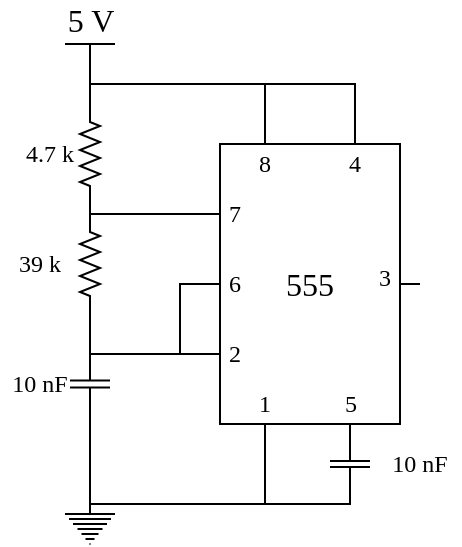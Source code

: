 <mxfile version="20.7.4" type="device"><diagram id="w51zfaZmjY4Urim1S8Zd" name="Page-1"><mxGraphModel dx="530" dy="590" grid="1" gridSize="10" guides="1" tooltips="1" connect="1" arrows="1" fold="1" page="1" pageScale="1" pageWidth="827" pageHeight="1169" math="0" shadow="0"><root><mxCell id="0"/><mxCell id="1" parent="0"/><mxCell id="JM39DEe3ExKSo1kenE-E-18" style="edgeStyle=orthogonalEdgeStyle;rounded=0;orthogonalLoop=1;jettySize=auto;html=1;exitX=0;exitY=0.25;exitDx=0;exitDy=0;entryX=1;entryY=0.5;entryDx=0;entryDy=0;entryPerimeter=0;fontFamily=Charter;fontSize=16;endArrow=none;endFill=0;" edge="1" parent="1" source="JM39DEe3ExKSo1kenE-E-1" target="JM39DEe3ExKSo1kenE-E-7"><mxGeometry relative="1" as="geometry"><Array as="points"><mxPoint x="255" y="545"/></Array></mxGeometry></mxCell><mxCell id="JM39DEe3ExKSo1kenE-E-20" style="edgeStyle=orthogonalEdgeStyle;rounded=0;orthogonalLoop=1;jettySize=auto;html=1;exitX=0;exitY=0.75;exitDx=0;exitDy=0;entryX=1;entryY=0.5;entryDx=0;entryDy=0;entryPerimeter=0;fontFamily=Charter;fontSize=16;endArrow=none;endFill=0;" edge="1" parent="1" source="JM39DEe3ExKSo1kenE-E-1" target="JM39DEe3ExKSo1kenE-E-4"><mxGeometry relative="1" as="geometry"/></mxCell><mxCell id="JM39DEe3ExKSo1kenE-E-23" style="edgeStyle=orthogonalEdgeStyle;rounded=0;orthogonalLoop=1;jettySize=auto;html=1;exitX=0.75;exitY=1;exitDx=0;exitDy=0;entryX=0;entryY=0.5;entryDx=0;entryDy=0;entryPerimeter=0;fontFamily=Charter;fontSize=16;endArrow=none;endFill=0;" edge="1" parent="1" source="JM39DEe3ExKSo1kenE-E-1" target="JM39DEe3ExKSo1kenE-E-13"><mxGeometry relative="1" as="geometry"/></mxCell><mxCell id="JM39DEe3ExKSo1kenE-E-25" style="edgeStyle=orthogonalEdgeStyle;rounded=0;orthogonalLoop=1;jettySize=auto;html=1;exitX=0.25;exitY=1;exitDx=0;exitDy=0;entryX=0.5;entryY=0;entryDx=0;entryDy=0;entryPerimeter=0;fontFamily=Charter;fontSize=16;endArrow=none;endFill=0;" edge="1" parent="1" source="JM39DEe3ExKSo1kenE-E-1" target="JM39DEe3ExKSo1kenE-E-17"><mxGeometry relative="1" as="geometry"><Array as="points"><mxPoint x="342" y="690"/></Array></mxGeometry></mxCell><mxCell id="JM39DEe3ExKSo1kenE-E-26" style="edgeStyle=orthogonalEdgeStyle;rounded=0;orthogonalLoop=1;jettySize=auto;html=1;exitX=1;exitY=0.5;exitDx=0;exitDy=0;entryX=1;entryY=0.5;entryDx=0;entryDy=0;entryPerimeter=0;fontFamily=Charter;fontSize=16;endArrow=none;endFill=0;" edge="1" parent="1" source="JM39DEe3ExKSo1kenE-E-1"><mxGeometry relative="1" as="geometry"><mxPoint x="420" y="580.0" as="targetPoint"/></mxGeometry></mxCell><mxCell id="JM39DEe3ExKSo1kenE-E-42" style="edgeStyle=orthogonalEdgeStyle;rounded=0;orthogonalLoop=1;jettySize=auto;html=1;exitX=0.25;exitY=0;exitDx=0;exitDy=0;entryX=0.5;entryY=0;entryDx=0;entryDy=0;entryPerimeter=0;fontFamily=Charter;fontSize=12;endArrow=none;endFill=0;" edge="1" parent="1" source="JM39DEe3ExKSo1kenE-E-1" target="JM39DEe3ExKSo1kenE-E-16"><mxGeometry relative="1" as="geometry"><Array as="points"><mxPoint x="343" y="480"/></Array></mxGeometry></mxCell><mxCell id="JM39DEe3ExKSo1kenE-E-43" style="edgeStyle=orthogonalEdgeStyle;rounded=0;orthogonalLoop=1;jettySize=auto;html=1;exitX=0.75;exitY=0;exitDx=0;exitDy=0;entryX=0.5;entryY=0;entryDx=0;entryDy=0;entryPerimeter=0;fontFamily=Charter;fontSize=12;endArrow=none;endFill=0;" edge="1" parent="1" source="JM39DEe3ExKSo1kenE-E-1" target="JM39DEe3ExKSo1kenE-E-16"><mxGeometry relative="1" as="geometry"><Array as="points"><mxPoint x="388" y="480"/></Array></mxGeometry></mxCell><mxCell id="JM39DEe3ExKSo1kenE-E-1" value="555" style="rounded=0;whiteSpace=wrap;html=1;fontFamily=Charter;fontSize=16;" vertex="1" parent="1"><mxGeometry x="320" y="510" width="90" height="140" as="geometry"/></mxCell><mxCell id="JM39DEe3ExKSo1kenE-E-4" value="" style="pointerEvents=1;verticalLabelPosition=bottom;shadow=0;dashed=0;align=center;html=1;verticalAlign=top;shape=mxgraph.electrical.resistors.resistor_2;rotation=90;" vertex="1" parent="1"><mxGeometry x="230" y="565" width="50" height="10" as="geometry"/></mxCell><mxCell id="JM39DEe3ExKSo1kenE-E-22" style="edgeStyle=orthogonalEdgeStyle;rounded=0;orthogonalLoop=1;jettySize=auto;html=1;exitX=1;exitY=0.5;exitDx=0;exitDy=0;exitPerimeter=0;entryX=0.5;entryY=0;entryDx=0;entryDy=0;entryPerimeter=0;fontFamily=Charter;fontSize=16;endArrow=none;endFill=0;" edge="1" parent="1" source="JM39DEe3ExKSo1kenE-E-6" target="JM39DEe3ExKSo1kenE-E-17"><mxGeometry relative="1" as="geometry"/></mxCell><mxCell id="JM39DEe3ExKSo1kenE-E-6" value="" style="pointerEvents=1;verticalLabelPosition=bottom;shadow=0;dashed=0;align=center;html=1;verticalAlign=top;shape=mxgraph.electrical.capacitors.capacitor_1;rotation=90;" vertex="1" parent="1"><mxGeometry x="237.5" y="620" width="35" height="20" as="geometry"/></mxCell><mxCell id="JM39DEe3ExKSo1kenE-E-35" style="edgeStyle=orthogonalEdgeStyle;rounded=0;orthogonalLoop=1;jettySize=auto;html=1;exitX=0;exitY=0.5;exitDx=0;exitDy=0;exitPerimeter=0;entryX=0.5;entryY=0;entryDx=0;entryDy=0;entryPerimeter=0;fontFamily=Charter;fontSize=16;endArrow=none;endFill=0;" edge="1" parent="1" source="JM39DEe3ExKSo1kenE-E-7" target="JM39DEe3ExKSo1kenE-E-16"><mxGeometry relative="1" as="geometry"/></mxCell><mxCell id="JM39DEe3ExKSo1kenE-E-7" value="" style="pointerEvents=1;verticalLabelPosition=bottom;shadow=0;dashed=0;align=center;html=1;verticalAlign=top;shape=mxgraph.electrical.resistors.resistor_2;rotation=90;" vertex="1" parent="1"><mxGeometry x="230" y="510" width="50" height="10" as="geometry"/></mxCell><mxCell id="JM39DEe3ExKSo1kenE-E-24" style="edgeStyle=orthogonalEdgeStyle;rounded=0;orthogonalLoop=1;jettySize=auto;html=1;exitX=1;exitY=0.5;exitDx=0;exitDy=0;exitPerimeter=0;entryX=0.5;entryY=0;entryDx=0;entryDy=0;entryPerimeter=0;fontFamily=Charter;fontSize=16;endArrow=none;endFill=0;" edge="1" parent="1" source="JM39DEe3ExKSo1kenE-E-13" target="JM39DEe3ExKSo1kenE-E-17"><mxGeometry relative="1" as="geometry"><Array as="points"><mxPoint x="385" y="690"/></Array></mxGeometry></mxCell><mxCell id="JM39DEe3ExKSo1kenE-E-13" value="" style="pointerEvents=1;verticalLabelPosition=bottom;shadow=0;dashed=0;align=center;html=1;verticalAlign=top;shape=mxgraph.electrical.capacitors.capacitor_1;rotation=90;" vertex="1" parent="1"><mxGeometry x="370" y="660" width="30" height="20" as="geometry"/></mxCell><mxCell id="JM39DEe3ExKSo1kenE-E-17" value="" style="pointerEvents=1;verticalLabelPosition=bottom;shadow=0;dashed=0;align=center;html=1;verticalAlign=top;shape=mxgraph.electrical.signal_sources.protective_earth;fontFamily=Charter;fontSize=16;" vertex="1" parent="1"><mxGeometry x="242.5" y="690" width="25" height="20" as="geometry"/></mxCell><mxCell id="JM39DEe3ExKSo1kenE-E-21" style="edgeStyle=orthogonalEdgeStyle;rounded=0;orthogonalLoop=1;jettySize=auto;html=1;exitX=0;exitY=0.5;exitDx=0;exitDy=0;entryX=0;entryY=0.75;entryDx=0;entryDy=0;fontFamily=Charter;fontSize=16;endArrow=none;endFill=0;" edge="1" parent="1" source="JM39DEe3ExKSo1kenE-E-1" target="JM39DEe3ExKSo1kenE-E-1"><mxGeometry relative="1" as="geometry"><Array as="points"><mxPoint x="300" y="580"/><mxPoint x="300" y="615"/></Array></mxGeometry></mxCell><mxCell id="JM39DEe3ExKSo1kenE-E-16" value="5 V" style="verticalLabelPosition=top;verticalAlign=bottom;shape=mxgraph.electrical.signal_sources.vdd;shadow=0;dashed=0;align=center;strokeWidth=1;fontSize=16;html=1;flipV=1;fontFamily=Charter;" vertex="1" parent="1"><mxGeometry x="242.5" y="460" width="25" height="20" as="geometry"/></mxCell><mxCell id="JM39DEe3ExKSo1kenE-E-36" value="1" style="text;html=1;strokeColor=none;fillColor=none;align=center;verticalAlign=middle;whiteSpace=wrap;rounded=0;fontFamily=Charter;fontSize=12;" vertex="1" parent="1"><mxGeometry x="335" y="630" width="15" height="20" as="geometry"/></mxCell><mxCell id="JM39DEe3ExKSo1kenE-E-37" value="5" style="text;html=1;strokeColor=none;fillColor=none;align=center;verticalAlign=middle;whiteSpace=wrap;rounded=0;fontFamily=Charter;fontSize=12;" vertex="1" parent="1"><mxGeometry x="377.5" y="630" width="15" height="20" as="geometry"/></mxCell><mxCell id="JM39DEe3ExKSo1kenE-E-38" value="2" style="text;html=1;strokeColor=none;fillColor=none;align=center;verticalAlign=middle;whiteSpace=wrap;rounded=0;fontFamily=Charter;fontSize=12;" vertex="1" parent="1"><mxGeometry x="320" y="605" width="15" height="20" as="geometry"/></mxCell><mxCell id="JM39DEe3ExKSo1kenE-E-39" value="6" style="text;html=1;strokeColor=none;fillColor=none;align=center;verticalAlign=middle;whiteSpace=wrap;rounded=0;fontFamily=Charter;fontSize=12;" vertex="1" parent="1"><mxGeometry x="320" y="570" width="15" height="20" as="geometry"/></mxCell><mxCell id="JM39DEe3ExKSo1kenE-E-40" value="7" style="text;html=1;strokeColor=none;fillColor=none;align=center;verticalAlign=middle;whiteSpace=wrap;rounded=0;fontFamily=Charter;fontSize=12;" vertex="1" parent="1"><mxGeometry x="320" y="535" width="15" height="20" as="geometry"/></mxCell><mxCell id="JM39DEe3ExKSo1kenE-E-41" value="3" style="text;html=1;strokeColor=none;fillColor=none;align=center;verticalAlign=middle;whiteSpace=wrap;rounded=0;fontFamily=Charter;fontSize=12;" vertex="1" parent="1"><mxGeometry x="395" y="566.88" width="15" height="20" as="geometry"/></mxCell><mxCell id="JM39DEe3ExKSo1kenE-E-44" value="8" style="text;html=1;strokeColor=none;fillColor=none;align=center;verticalAlign=middle;whiteSpace=wrap;rounded=0;fontFamily=Charter;fontSize=12;" vertex="1" parent="1"><mxGeometry x="335" y="510" width="15" height="20" as="geometry"/></mxCell><mxCell id="JM39DEe3ExKSo1kenE-E-45" value="4" style="text;html=1;strokeColor=none;fillColor=none;align=center;verticalAlign=middle;whiteSpace=wrap;rounded=0;fontFamily=Charter;fontSize=12;" vertex="1" parent="1"><mxGeometry x="380" y="510" width="15" height="20" as="geometry"/></mxCell><mxCell id="JM39DEe3ExKSo1kenE-E-48" value="4.7 k" style="text;html=1;strokeColor=none;fillColor=none;align=center;verticalAlign=middle;whiteSpace=wrap;rounded=0;fontFamily=Charter;fontSize=12;" vertex="1" parent="1"><mxGeometry x="220" y="500" width="30" height="30" as="geometry"/></mxCell><mxCell id="JM39DEe3ExKSo1kenE-E-49" value="39 k" style="text;html=1;strokeColor=none;fillColor=none;align=center;verticalAlign=middle;whiteSpace=wrap;rounded=0;fontFamily=Charter;fontSize=12;" vertex="1" parent="1"><mxGeometry x="215" y="555" width="30" height="30" as="geometry"/></mxCell><mxCell id="JM39DEe3ExKSo1kenE-E-50" value="10 nF" style="text;html=1;strokeColor=none;fillColor=none;align=center;verticalAlign=middle;whiteSpace=wrap;rounded=0;fontFamily=Charter;fontSize=12;" vertex="1" parent="1"><mxGeometry x="210" y="615" width="40" height="30" as="geometry"/></mxCell><mxCell id="JM39DEe3ExKSo1kenE-E-56" value="10 nF" style="text;html=1;strokeColor=none;fillColor=none;align=center;verticalAlign=middle;whiteSpace=wrap;rounded=0;fontFamily=Charter;fontSize=12;" vertex="1" parent="1"><mxGeometry x="400" y="655" width="40" height="30" as="geometry"/></mxCell></root></mxGraphModel></diagram></mxfile>